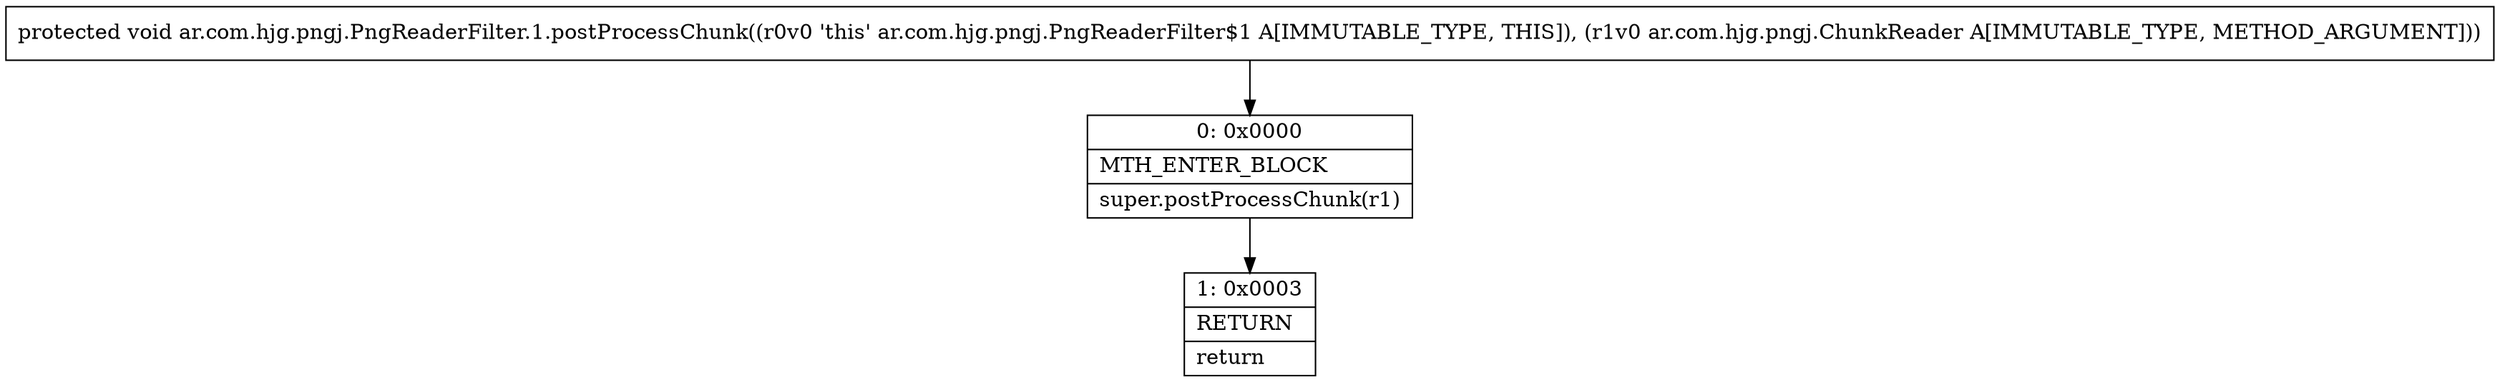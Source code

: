 digraph "CFG forar.com.hjg.pngj.PngReaderFilter.1.postProcessChunk(Lar\/com\/hjg\/pngj\/ChunkReader;)V" {
Node_0 [shape=record,label="{0\:\ 0x0000|MTH_ENTER_BLOCK\l|super.postProcessChunk(r1)\l}"];
Node_1 [shape=record,label="{1\:\ 0x0003|RETURN\l|return\l}"];
MethodNode[shape=record,label="{protected void ar.com.hjg.pngj.PngReaderFilter.1.postProcessChunk((r0v0 'this' ar.com.hjg.pngj.PngReaderFilter$1 A[IMMUTABLE_TYPE, THIS]), (r1v0 ar.com.hjg.pngj.ChunkReader A[IMMUTABLE_TYPE, METHOD_ARGUMENT])) }"];
MethodNode -> Node_0;
Node_0 -> Node_1;
}

